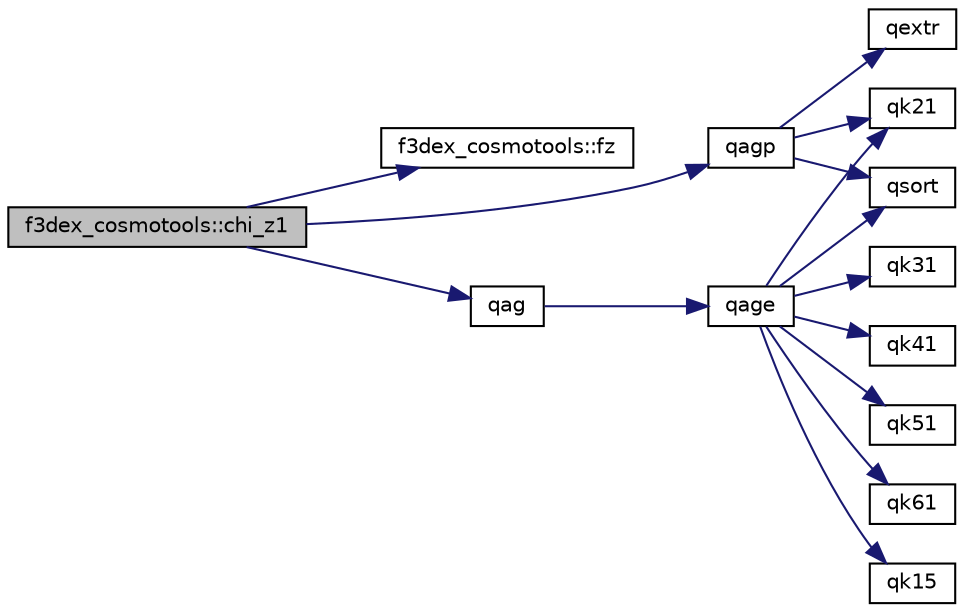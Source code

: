 digraph G
{
  edge [fontname="Helvetica",fontsize="10",labelfontname="Helvetica",labelfontsize="10"];
  node [fontname="Helvetica",fontsize="10",shape=record];
  rankdir=LR;
  Node1 [label="f3dex_cosmotools::chi_z1",height=0.2,width=0.4,color="black", fillcolor="grey75", style="filled" fontcolor="black"];
  Node1 -> Node2 [color="midnightblue",fontsize="10",style="solid"];
  Node2 [label="f3dex_cosmotools::fz",height=0.2,width=0.4,color="black", fillcolor="white", style="filled",URL="$namespacef3dex__cosmotools.html#abba0e9b02d0f46a5abce5a0830da7f4d"];
  Node1 -> Node3 [color="midnightblue",fontsize="10",style="solid"];
  Node3 [label="qag",height=0.2,width=0.4,color="black", fillcolor="white", style="filled",URL="$quadpack_8f90.html#a44906a25a31588f7e4f41f0e5253193a"];
  Node3 -> Node4 [color="midnightblue",fontsize="10",style="solid"];
  Node4 [label="qage",height=0.2,width=0.4,color="black", fillcolor="white", style="filled",URL="$quadpack_8f90.html#ab602437c218a2c74d6a13f9462f98854"];
  Node4 -> Node5 [color="midnightblue",fontsize="10",style="solid"];
  Node5 [label="qk15",height=0.2,width=0.4,color="black", fillcolor="white", style="filled",URL="$quadpack_8f90.html#a1722ad5ba07cec52d38c9ebf9df80a2d"];
  Node4 -> Node6 [color="midnightblue",fontsize="10",style="solid"];
  Node6 [label="qk21",height=0.2,width=0.4,color="black", fillcolor="white", style="filled",URL="$quadpack_8f90.html#a27241a527b249e9de59a5ed6bee5f805"];
  Node4 -> Node7 [color="midnightblue",fontsize="10",style="solid"];
  Node7 [label="qk31",height=0.2,width=0.4,color="black", fillcolor="white", style="filled",URL="$quadpack_8f90.html#aded2e8dd2218fbd159b78c0e8975a4cd"];
  Node4 -> Node8 [color="midnightblue",fontsize="10",style="solid"];
  Node8 [label="qk41",height=0.2,width=0.4,color="black", fillcolor="white", style="filled",URL="$quadpack_8f90.html#aface4edf24710a0b323f5aaeb6bdec34"];
  Node4 -> Node9 [color="midnightblue",fontsize="10",style="solid"];
  Node9 [label="qk51",height=0.2,width=0.4,color="black", fillcolor="white", style="filled",URL="$quadpack_8f90.html#a73edb4987a87a40ebf4731ab63d7f03e"];
  Node4 -> Node10 [color="midnightblue",fontsize="10",style="solid"];
  Node10 [label="qk61",height=0.2,width=0.4,color="black", fillcolor="white", style="filled",URL="$quadpack_8f90.html#acb4a48f5e54a2c5f951d0828e8f8146d"];
  Node4 -> Node11 [color="midnightblue",fontsize="10",style="solid"];
  Node11 [label="qsort",height=0.2,width=0.4,color="black", fillcolor="white", style="filled",URL="$quadpack_8f90.html#a55e08a684c5a6315fb37dd0fdc66d8e6"];
  Node1 -> Node12 [color="midnightblue",fontsize="10",style="solid"];
  Node12 [label="qagp",height=0.2,width=0.4,color="black", fillcolor="white", style="filled",URL="$quadpack_8f90.html#a99cf2a02a14029fad4762555f04cac0e"];
  Node12 -> Node13 [color="midnightblue",fontsize="10",style="solid"];
  Node13 [label="qextr",height=0.2,width=0.4,color="black", fillcolor="white", style="filled",URL="$quadpack_8f90.html#a5a75101d080f224c63adde98a0e64386"];
  Node12 -> Node6 [color="midnightblue",fontsize="10",style="solid"];
  Node12 -> Node11 [color="midnightblue",fontsize="10",style="solid"];
}
